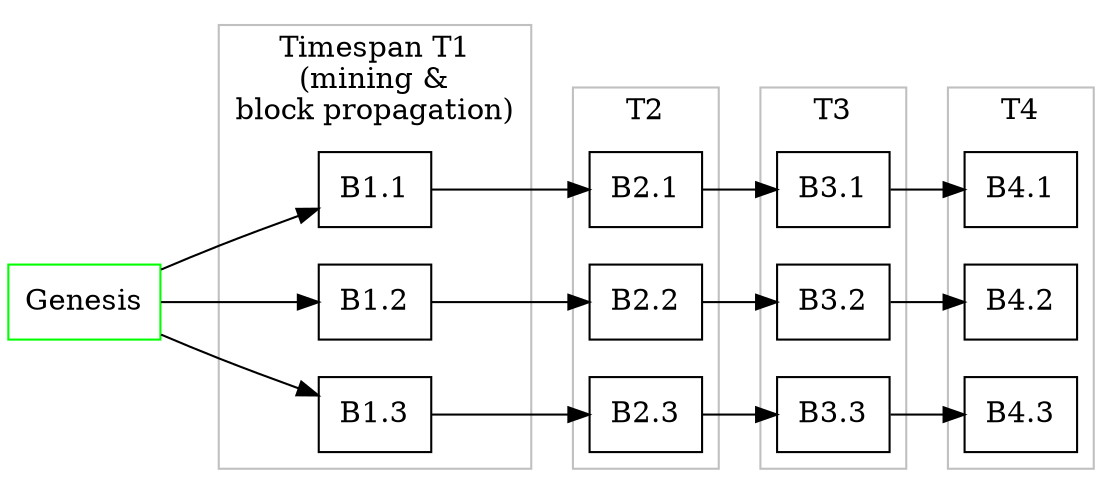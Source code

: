 digraph finite_state_machine {
  rankdir=LR;
  size="8,5"
  node [shape = box];
  B0 [label="Genesis"; color="Green"]

  subgraph cluster_0 {
    label="Timespan T1\n (mining & \nblock propagation)"
    // style="dashed"
    color="Gray"
    B11 [label="B1.1"]
    B12 [label="B1.2"]
    B13 [label="B1.3"]
  }

  subgraph cluster_1 {
    label="T2"
    // style="dashed"
    color="Gray"
    B21 [label="B2.1"]
    B22 [label="B2.2"]
    B23 [label="B2.3"]
  }

  subgraph cluster_2 {
    label="T3"
    // style="dashed"
    color="Gray"
    B31 [label="B3.1"]
    B32 [label="B3.2"]
    B33 [label="B3.3"]
  }

  subgraph cluster_3 {
    label="T4"
    // style="dashed"
    color="Gray"
    B41 [label="B4.1"]
    B42 [label="B4.2"]
    B43 [label="B4.3"]
  }
  B0 -> B11
  B0 -> B12
  B0 -> B13

  B11 -> B21
  B12 -> B22
  B13 -> B23

  B21 -> B31
  B22 -> B32
  B23 -> B33

  B31 -> B41
  B32 -> B42
  B33 -> B43
}
